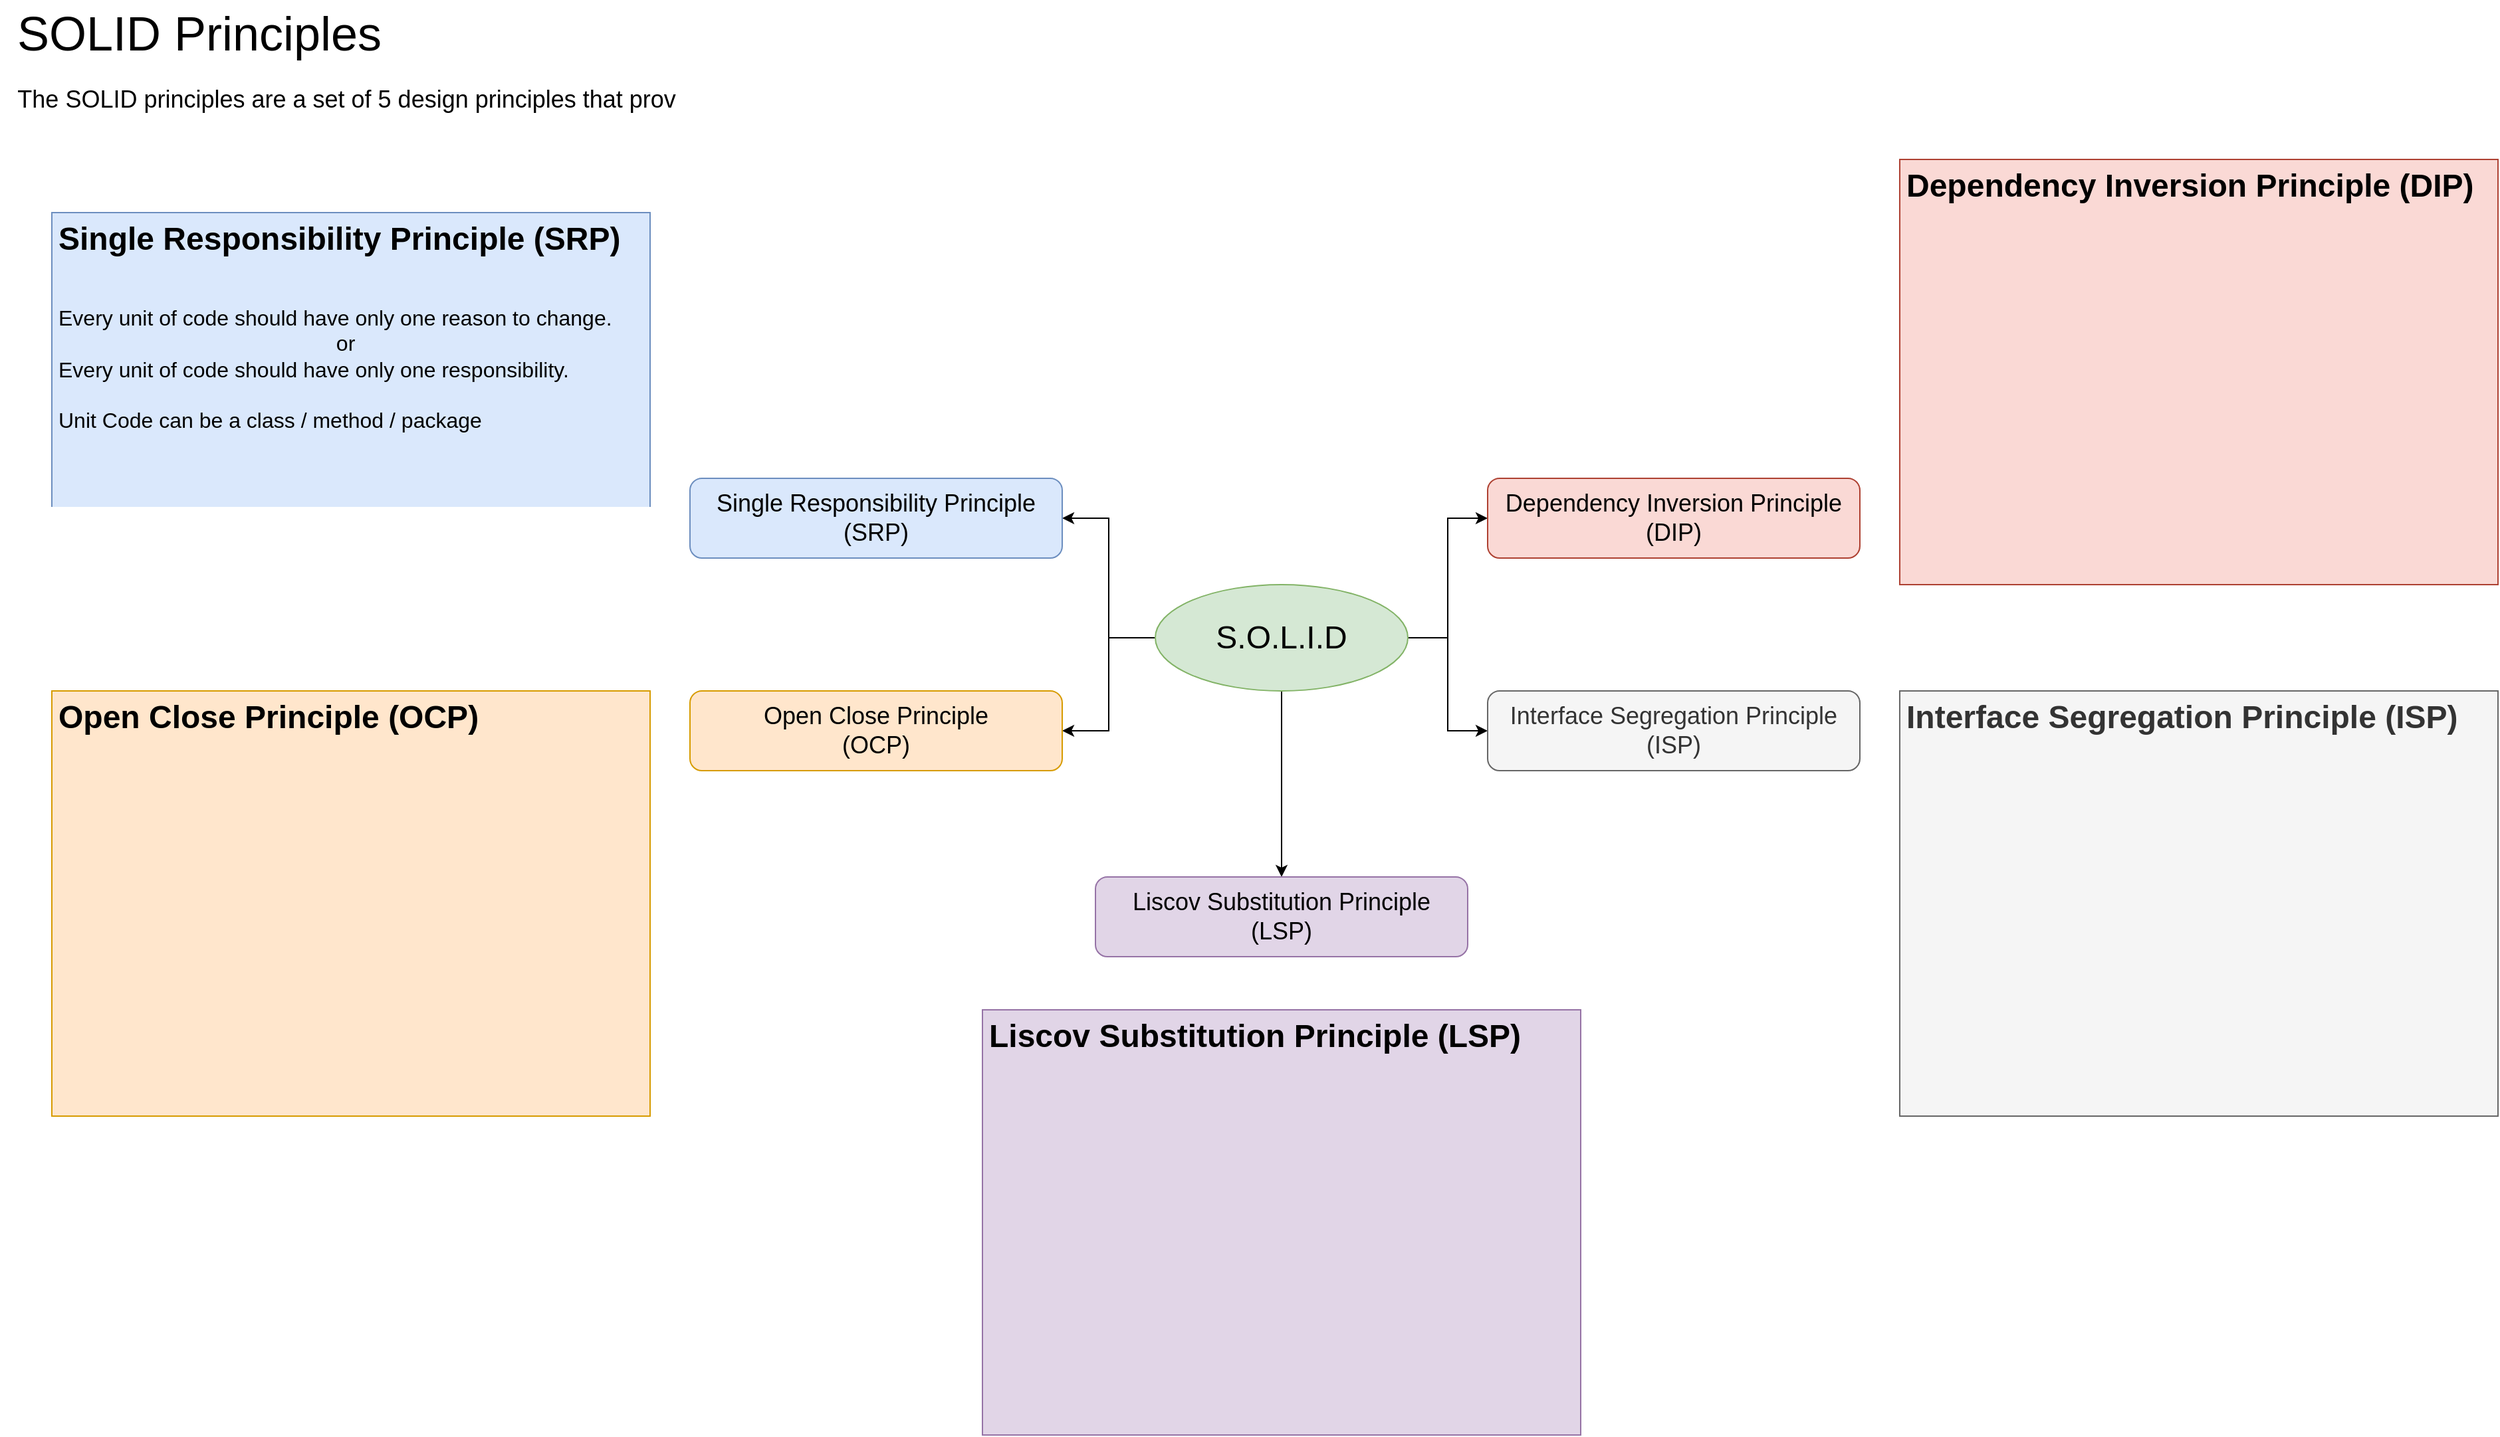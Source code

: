 <mxfile version="21.5.2" type="github">
  <diagram name="Page-1" id="U-gWTcchUs-p3g92YH2O">
    <mxGraphModel dx="2765" dy="1508" grid="1" gridSize="10" guides="1" tooltips="1" connect="1" arrows="1" fold="1" page="1" pageScale="1" pageWidth="2000" pageHeight="1200" math="0" shadow="0">
      <root>
        <mxCell id="0" />
        <mxCell id="1" parent="0" />
        <mxCell id="DwHcUVJojfOaEQiR3cPv-1" value="&lt;font style=&quot;font-size: 36px;&quot;&gt;SOLID Principles&lt;/font&gt;" style="text;strokeColor=none;align=center;fillColor=none;html=1;verticalAlign=middle;whiteSpace=wrap;rounded=0;" parent="1" vertex="1">
          <mxGeometry x="40" y="40" width="300" height="50" as="geometry" />
        </mxCell>
        <mxCell id="DwHcUVJojfOaEQiR3cPv-8" style="edgeStyle=orthogonalEdgeStyle;rounded=0;orthogonalLoop=1;jettySize=auto;html=1;entryX=1;entryY=0.5;entryDx=0;entryDy=0;" parent="1" source="DwHcUVJojfOaEQiR3cPv-2" target="DwHcUVJojfOaEQiR3cPv-3" edge="1">
          <mxGeometry relative="1" as="geometry" />
        </mxCell>
        <mxCell id="DwHcUVJojfOaEQiR3cPv-11" style="edgeStyle=orthogonalEdgeStyle;rounded=0;orthogonalLoop=1;jettySize=auto;html=1;" parent="1" source="DwHcUVJojfOaEQiR3cPv-2" target="DwHcUVJojfOaEQiR3cPv-5" edge="1">
          <mxGeometry relative="1" as="geometry" />
        </mxCell>
        <mxCell id="DwHcUVJojfOaEQiR3cPv-12" style="edgeStyle=orthogonalEdgeStyle;rounded=0;orthogonalLoop=1;jettySize=auto;html=1;entryX=0;entryY=0.5;entryDx=0;entryDy=0;" parent="1" source="DwHcUVJojfOaEQiR3cPv-2" target="DwHcUVJojfOaEQiR3cPv-6" edge="1">
          <mxGeometry relative="1" as="geometry" />
        </mxCell>
        <mxCell id="DwHcUVJojfOaEQiR3cPv-13" style="edgeStyle=orthogonalEdgeStyle;rounded=0;orthogonalLoop=1;jettySize=auto;html=1;entryX=0;entryY=0.5;entryDx=0;entryDy=0;" parent="1" source="DwHcUVJojfOaEQiR3cPv-2" target="DwHcUVJojfOaEQiR3cPv-7" edge="1">
          <mxGeometry relative="1" as="geometry" />
        </mxCell>
        <mxCell id="TZQJEN7EfyR50EH8yIkG-3" style="edgeStyle=orthogonalEdgeStyle;rounded=0;orthogonalLoop=1;jettySize=auto;html=1;entryX=1;entryY=0.5;entryDx=0;entryDy=0;" edge="1" parent="1" source="DwHcUVJojfOaEQiR3cPv-2" target="TZQJEN7EfyR50EH8yIkG-1">
          <mxGeometry relative="1" as="geometry" />
        </mxCell>
        <mxCell id="DwHcUVJojfOaEQiR3cPv-2" value="&lt;font style=&quot;font-size: 24px;&quot;&gt;S.O.L.I.D&lt;/font&gt;" style="ellipse;whiteSpace=wrap;html=1;fillColor=#d5e8d4;strokeColor=#82b366;fontColor=#000000;" parent="1" vertex="1">
          <mxGeometry x="909" y="480" width="190" height="80" as="geometry" />
        </mxCell>
        <mxCell id="DwHcUVJojfOaEQiR3cPv-3" value="&lt;font style=&quot;font-size: 18px;&quot;&gt;Single Responsibility Principle&lt;br&gt;(SRP)&lt;/font&gt;" style="rounded=1;whiteSpace=wrap;html=1;fillColor=#dae8fc;strokeColor=#6c8ebf;fontColor=#000000;" parent="1" vertex="1">
          <mxGeometry x="559" y="400" width="280" height="60" as="geometry" />
        </mxCell>
        <mxCell id="DwHcUVJojfOaEQiR3cPv-5" value="&lt;span style=&quot;font-size: 18px;&quot;&gt;Liscov Substitution Principle&lt;br&gt;&lt;/span&gt;&lt;font style=&quot;font-size: 18px;&quot;&gt;(LSP)&lt;/font&gt;" style="rounded=1;whiteSpace=wrap;html=1;fillColor=#e1d5e7;strokeColor=#9673a6;fontColor=#000000;" parent="1" vertex="1">
          <mxGeometry x="864" y="700" width="280" height="60" as="geometry" />
        </mxCell>
        <mxCell id="DwHcUVJojfOaEQiR3cPv-6" value="&lt;span style=&quot;font-size: 18px;&quot;&gt;Interface Segregation Principle&lt;br&gt;&lt;/span&gt;&lt;font style=&quot;font-size: 18px;&quot;&gt;(ISP)&lt;/font&gt;" style="rounded=1;whiteSpace=wrap;html=1;fillColor=#f5f5f5;fontColor=#333333;strokeColor=#666666;" parent="1" vertex="1">
          <mxGeometry x="1159" y="560" width="280" height="60" as="geometry" />
        </mxCell>
        <mxCell id="DwHcUVJojfOaEQiR3cPv-7" value="&lt;span style=&quot;font-size: 18px;&quot;&gt;Dependency Inversion Principle&lt;br&gt;&lt;/span&gt;&lt;font style=&quot;font-size: 18px;&quot;&gt;(DIP)&lt;/font&gt;" style="rounded=1;whiteSpace=wrap;html=1;fillColor=#fad9d5;strokeColor=#ae4132;fontColor=#000000;" parent="1" vertex="1">
          <mxGeometry x="1159" y="400" width="280" height="60" as="geometry" />
        </mxCell>
        <mxCell id="DwHcUVJojfOaEQiR3cPv-14" value="&lt;h1&gt;Single Responsibility Principle (SRP)&lt;/h1&gt;&lt;div&gt;&lt;font style=&quot;font-size: 16px;&quot;&gt;&lt;br&gt;&lt;/font&gt;&lt;/div&gt;&lt;div&gt;&lt;font style=&quot;font-size: 16px;&quot;&gt;Every unit of code should have only one reason to change.&lt;/font&gt;&lt;/div&gt;&lt;div&gt;&lt;font size=&quot;3&quot;&gt;&amp;nbsp; &amp;nbsp; &amp;nbsp; &amp;nbsp; &amp;nbsp; &amp;nbsp; &amp;nbsp; &amp;nbsp; &amp;nbsp; &amp;nbsp; &amp;nbsp; &amp;nbsp; &amp;nbsp; &amp;nbsp; &amp;nbsp; &amp;nbsp; &amp;nbsp; &amp;nbsp; &amp;nbsp; &amp;nbsp; &amp;nbsp; &amp;nbsp; &amp;nbsp; &amp;nbsp;or&lt;/font&gt;&lt;/div&gt;&lt;div&gt;&lt;font size=&quot;3&quot;&gt;Every unit of code should have only one responsibility.&lt;/font&gt;&lt;/div&gt;&lt;div&gt;&lt;font size=&quot;3&quot;&gt;&lt;br&gt;&lt;/font&gt;&lt;/div&gt;&lt;div&gt;&lt;font size=&quot;3&quot;&gt;Unit Code can be a class / method / package&lt;/font&gt;&lt;/div&gt;" style="text;html=1;strokeColor=#6c8ebf;fillColor=#dae8fc;spacing=5;spacingTop=-20;whiteSpace=wrap;overflow=hidden;rounded=0;fontColor=#000000;" parent="1" vertex="1">
          <mxGeometry x="79" y="200" width="450" height="280" as="geometry" />
        </mxCell>
        <mxCell id="DwHcUVJojfOaEQiR3cPv-15" value="&lt;h1&gt;Open Close Principle (OCP)&lt;/h1&gt;" style="text;html=1;strokeColor=#d79b00;fillColor=#ffe6cc;spacing=5;spacingTop=-20;whiteSpace=wrap;overflow=hidden;rounded=0;fontColor=#000000;" parent="1" vertex="1">
          <mxGeometry x="79" y="560" width="450" height="320" as="geometry" />
        </mxCell>
        <mxCell id="DwHcUVJojfOaEQiR3cPv-16" value="&lt;h1&gt;Liscov Substitution Principle (LSP)&lt;/h1&gt;" style="text;html=1;strokeColor=#9673a6;fillColor=#e1d5e7;spacing=5;spacingTop=-20;whiteSpace=wrap;overflow=hidden;rounded=0;fontColor=#000000;" parent="1" vertex="1">
          <mxGeometry x="779" y="800" width="450" height="320" as="geometry" />
        </mxCell>
        <mxCell id="DwHcUVJojfOaEQiR3cPv-17" value="&lt;h1&gt;Dependency Inversion Principle (DIP)&lt;/h1&gt;" style="text;html=1;strokeColor=#ae4132;fillColor=#fad9d5;spacing=5;spacingTop=-20;whiteSpace=wrap;overflow=hidden;rounded=0;fontColor=#000000;" parent="1" vertex="1">
          <mxGeometry x="1469" y="160" width="450" height="320" as="geometry" />
        </mxCell>
        <mxCell id="DwHcUVJojfOaEQiR3cPv-18" value="&lt;h1&gt;Interface Segregation Principle (ISP)&lt;/h1&gt;" style="text;html=1;strokeColor=#666666;fillColor=#f5f5f5;spacing=5;spacingTop=-20;whiteSpace=wrap;overflow=hidden;rounded=0;fontColor=#333333;" parent="1" vertex="1">
          <mxGeometry x="1469" y="560" width="450" height="320" as="geometry" />
        </mxCell>
        <mxCell id="DwHcUVJojfOaEQiR3cPv-19" value="&lt;font style=&quot;font-size: 18px;&quot;&gt;The SOLID principles are a set of 5 design principles that provides guidelines for clean, maintainable, extensible and scalable software design.&lt;/font&gt;" style="text;html=1;strokeColor=none;fillColor=none;align=center;verticalAlign=middle;whiteSpace=wrap;rounded=0;" parent="1" vertex="1">
          <mxGeometry x="40" y="100" width="1160" height="30" as="geometry" />
        </mxCell>
        <mxCell id="TZQJEN7EfyR50EH8yIkG-1" value="&lt;span style=&quot;font-size: 18px;&quot;&gt;Open Close Principle &lt;br&gt;(OCP)&lt;/span&gt;" style="rounded=1;whiteSpace=wrap;html=1;fillColor=#FFE6CC;strokeColor=#D79B00;fontColor=#000000;" vertex="1" parent="1">
          <mxGeometry x="559" y="560" width="280" height="60" as="geometry" />
        </mxCell>
      </root>
    </mxGraphModel>
  </diagram>
</mxfile>
